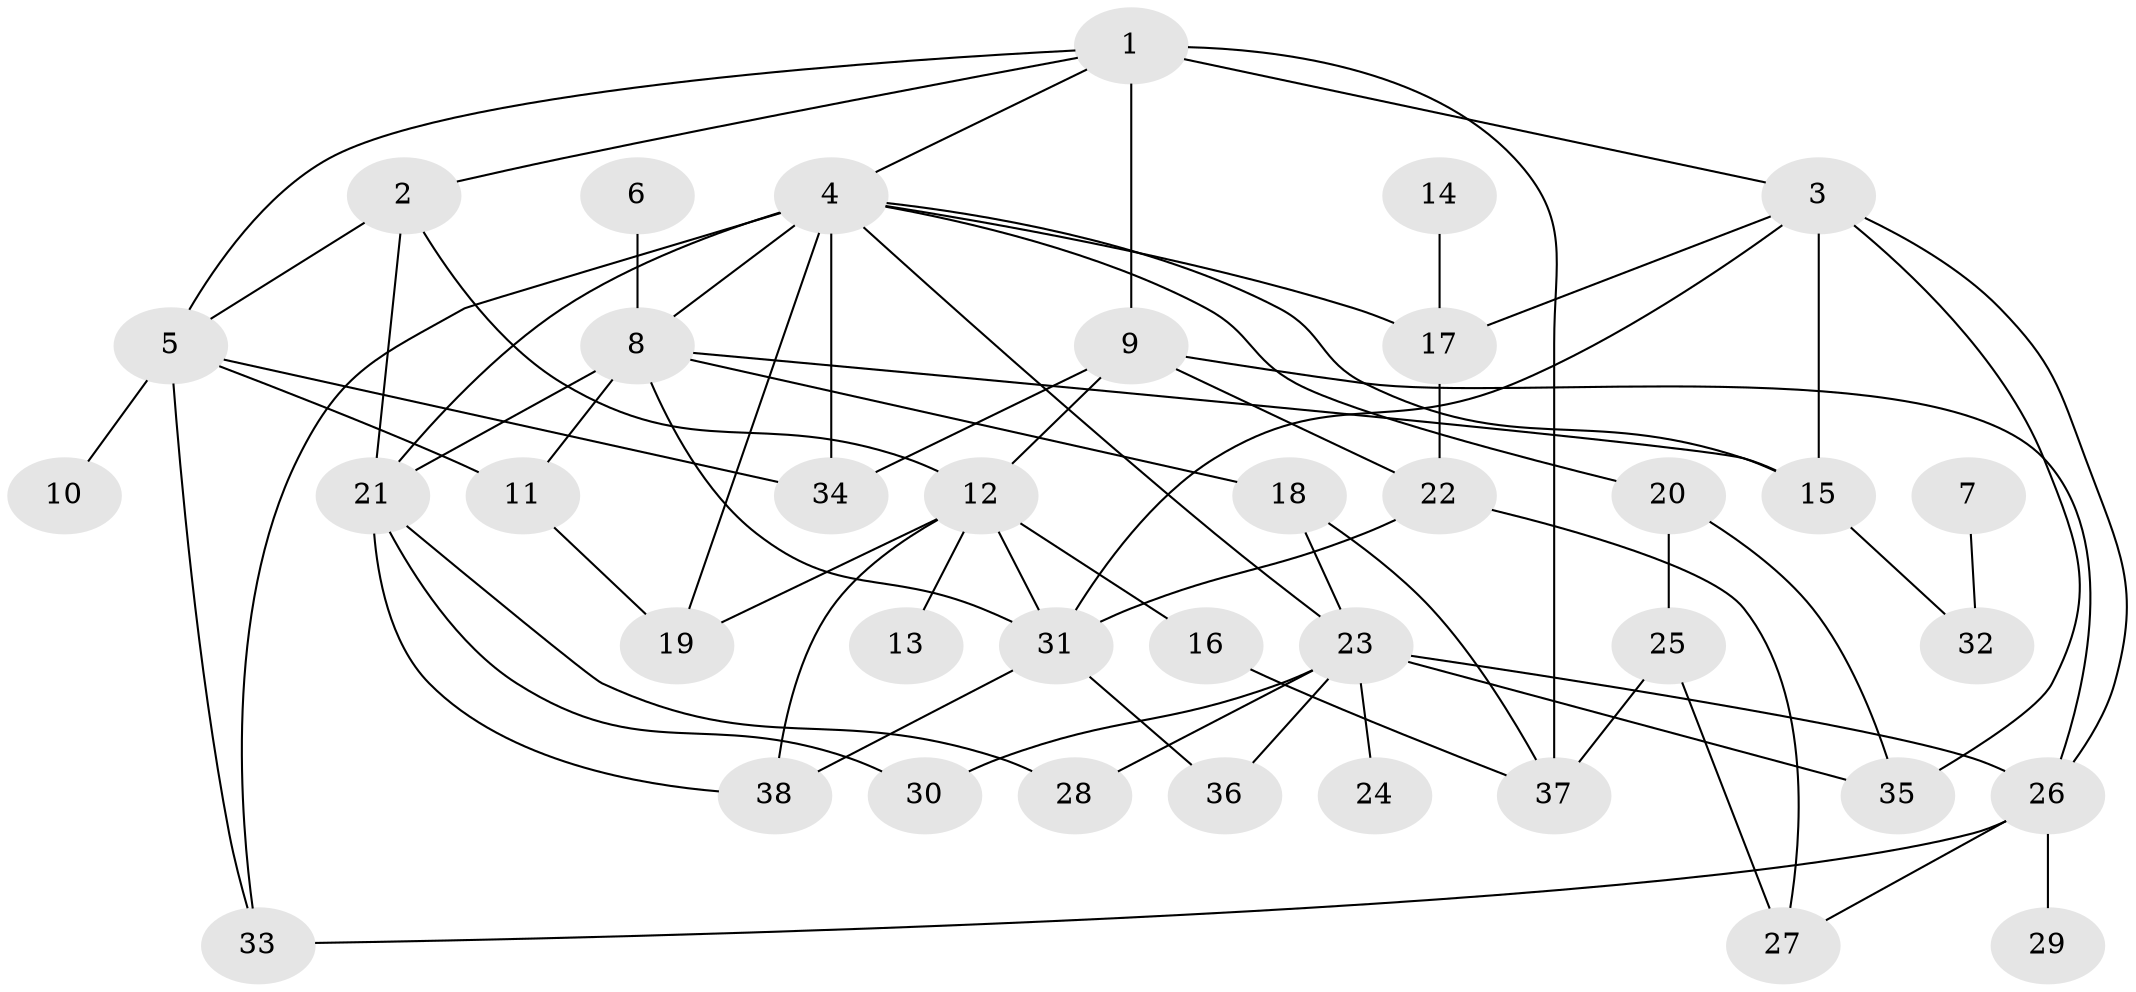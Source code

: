 // original degree distribution, {3: 0.25, 8: 0.013157894736842105, 6: 0.039473684210526314, 4: 0.15789473684210525, 5: 0.06578947368421052, 7: 0.02631578947368421, 1: 0.21052631578947367, 2: 0.23684210526315788}
// Generated by graph-tools (version 1.1) at 2025/49/03/09/25 03:49:20]
// undirected, 38 vertices, 70 edges
graph export_dot {
graph [start="1"]
  node [color=gray90,style=filled];
  1;
  2;
  3;
  4;
  5;
  6;
  7;
  8;
  9;
  10;
  11;
  12;
  13;
  14;
  15;
  16;
  17;
  18;
  19;
  20;
  21;
  22;
  23;
  24;
  25;
  26;
  27;
  28;
  29;
  30;
  31;
  32;
  33;
  34;
  35;
  36;
  37;
  38;
  1 -- 2 [weight=1.0];
  1 -- 3 [weight=1.0];
  1 -- 4 [weight=1.0];
  1 -- 5 [weight=1.0];
  1 -- 9 [weight=1.0];
  1 -- 37 [weight=2.0];
  2 -- 5 [weight=1.0];
  2 -- 12 [weight=1.0];
  2 -- 21 [weight=1.0];
  3 -- 15 [weight=1.0];
  3 -- 17 [weight=1.0];
  3 -- 26 [weight=1.0];
  3 -- 31 [weight=1.0];
  3 -- 35 [weight=2.0];
  4 -- 8 [weight=1.0];
  4 -- 15 [weight=1.0];
  4 -- 17 [weight=1.0];
  4 -- 19 [weight=1.0];
  4 -- 20 [weight=1.0];
  4 -- 21 [weight=2.0];
  4 -- 23 [weight=1.0];
  4 -- 33 [weight=1.0];
  4 -- 34 [weight=1.0];
  5 -- 10 [weight=1.0];
  5 -- 11 [weight=1.0];
  5 -- 33 [weight=1.0];
  5 -- 34 [weight=1.0];
  6 -- 8 [weight=1.0];
  7 -- 32 [weight=1.0];
  8 -- 11 [weight=1.0];
  8 -- 15 [weight=1.0];
  8 -- 18 [weight=1.0];
  8 -- 21 [weight=1.0];
  8 -- 31 [weight=1.0];
  9 -- 12 [weight=1.0];
  9 -- 22 [weight=1.0];
  9 -- 26 [weight=1.0];
  9 -- 34 [weight=1.0];
  11 -- 19 [weight=1.0];
  12 -- 13 [weight=1.0];
  12 -- 16 [weight=1.0];
  12 -- 19 [weight=1.0];
  12 -- 31 [weight=1.0];
  12 -- 38 [weight=1.0];
  14 -- 17 [weight=1.0];
  15 -- 32 [weight=1.0];
  16 -- 37 [weight=1.0];
  17 -- 22 [weight=1.0];
  18 -- 23 [weight=1.0];
  18 -- 37 [weight=1.0];
  20 -- 25 [weight=1.0];
  20 -- 35 [weight=1.0];
  21 -- 28 [weight=1.0];
  21 -- 30 [weight=1.0];
  21 -- 38 [weight=1.0];
  22 -- 27 [weight=1.0];
  22 -- 31 [weight=1.0];
  23 -- 24 [weight=1.0];
  23 -- 26 [weight=1.0];
  23 -- 28 [weight=1.0];
  23 -- 30 [weight=1.0];
  23 -- 35 [weight=1.0];
  23 -- 36 [weight=1.0];
  25 -- 27 [weight=1.0];
  25 -- 37 [weight=1.0];
  26 -- 27 [weight=1.0];
  26 -- 29 [weight=1.0];
  26 -- 33 [weight=1.0];
  31 -- 36 [weight=1.0];
  31 -- 38 [weight=1.0];
}
